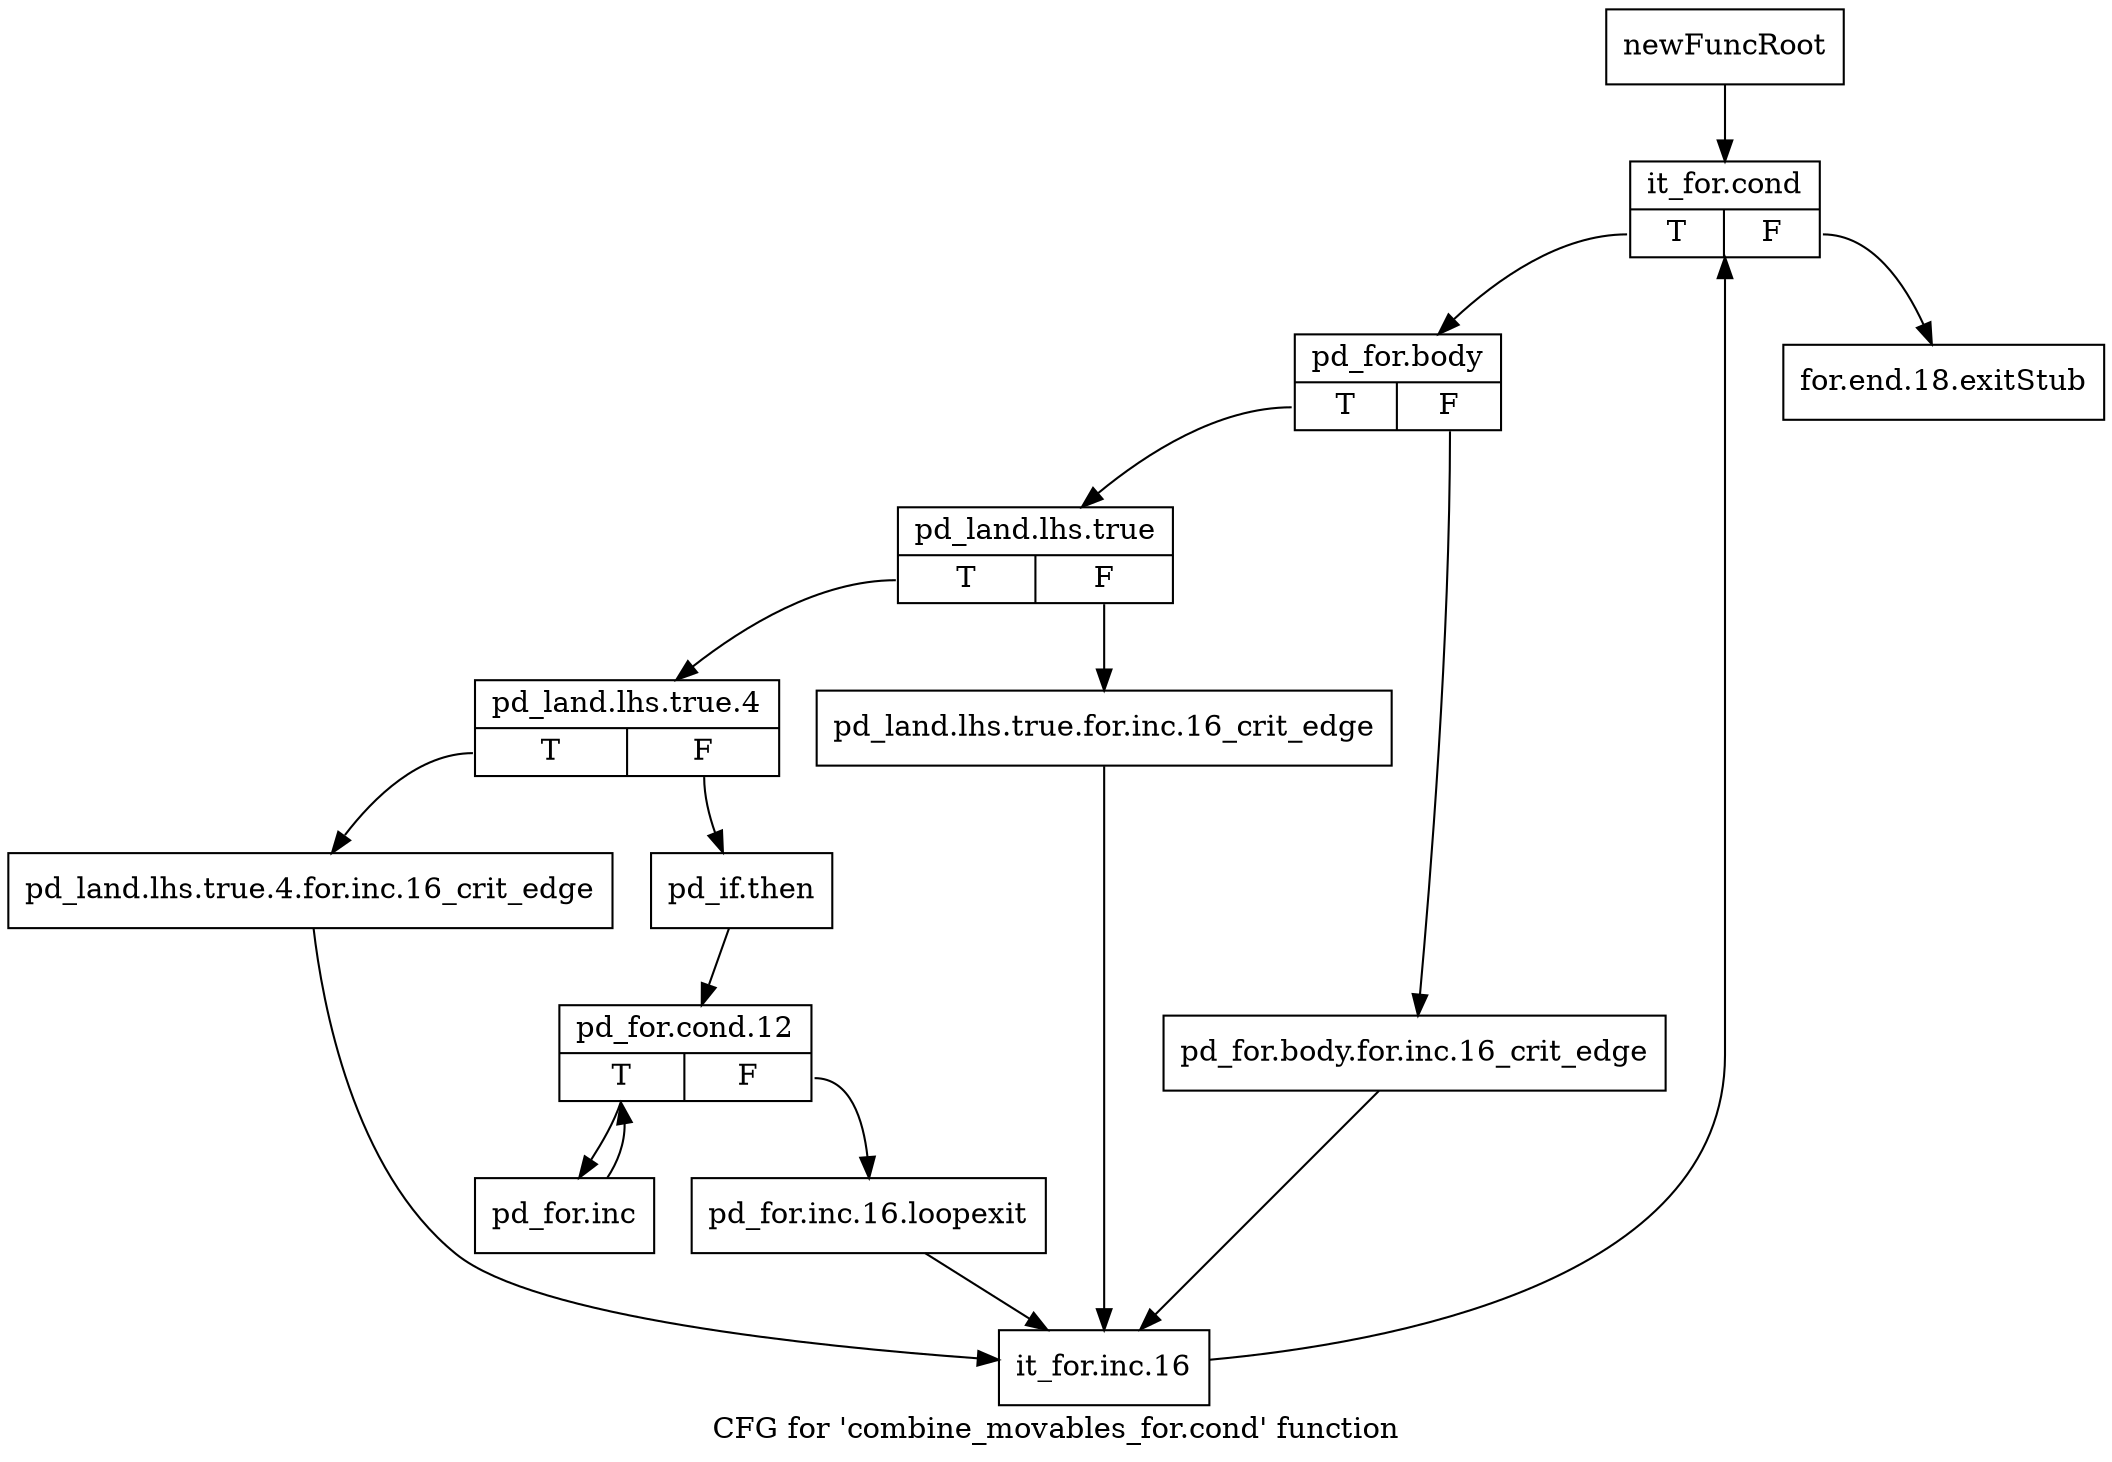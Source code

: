 digraph "CFG for 'combine_movables_for.cond' function" {
	label="CFG for 'combine_movables_for.cond' function";

	Node0xb56efa0 [shape=record,label="{newFuncRoot}"];
	Node0xb56efa0 -> Node0xb577a90;
	Node0xb577a40 [shape=record,label="{for.end.18.exitStub}"];
	Node0xb577a90 [shape=record,label="{it_for.cond|{<s0>T|<s1>F}}"];
	Node0xb577a90:s0 -> Node0xb577ae0;
	Node0xb577a90:s1 -> Node0xb577a40;
	Node0xb577ae0 [shape=record,label="{pd_for.body|{<s0>T|<s1>F}}"];
	Node0xb577ae0:s0 -> Node0xb577b80;
	Node0xb577ae0:s1 -> Node0xb577b30;
	Node0xb577b30 [shape=record,label="{pd_for.body.for.inc.16_crit_edge}"];
	Node0xb577b30 -> Node0xb577e00;
	Node0xb577b80 [shape=record,label="{pd_land.lhs.true|{<s0>T|<s1>F}}"];
	Node0xb577b80:s0 -> Node0xb577c20;
	Node0xb577b80:s1 -> Node0xb577bd0;
	Node0xb577bd0 [shape=record,label="{pd_land.lhs.true.for.inc.16_crit_edge}"];
	Node0xb577bd0 -> Node0xb577e00;
	Node0xb577c20 [shape=record,label="{pd_land.lhs.true.4|{<s0>T|<s1>F}}"];
	Node0xb577c20:s0 -> Node0xb577db0;
	Node0xb577c20:s1 -> Node0xb577c70;
	Node0xb577c70 [shape=record,label="{pd_if.then}"];
	Node0xb577c70 -> Node0xb577cc0;
	Node0xb577cc0 [shape=record,label="{pd_for.cond.12|{<s0>T|<s1>F}}"];
	Node0xb577cc0:s0 -> Node0xb577d60;
	Node0xb577cc0:s1 -> Node0xb577d10;
	Node0xb577d10 [shape=record,label="{pd_for.inc.16.loopexit}"];
	Node0xb577d10 -> Node0xb577e00;
	Node0xb577d60 [shape=record,label="{pd_for.inc}"];
	Node0xb577d60 -> Node0xb577cc0;
	Node0xb577db0 [shape=record,label="{pd_land.lhs.true.4.for.inc.16_crit_edge}"];
	Node0xb577db0 -> Node0xb577e00;
	Node0xb577e00 [shape=record,label="{it_for.inc.16}"];
	Node0xb577e00 -> Node0xb577a90;
}
